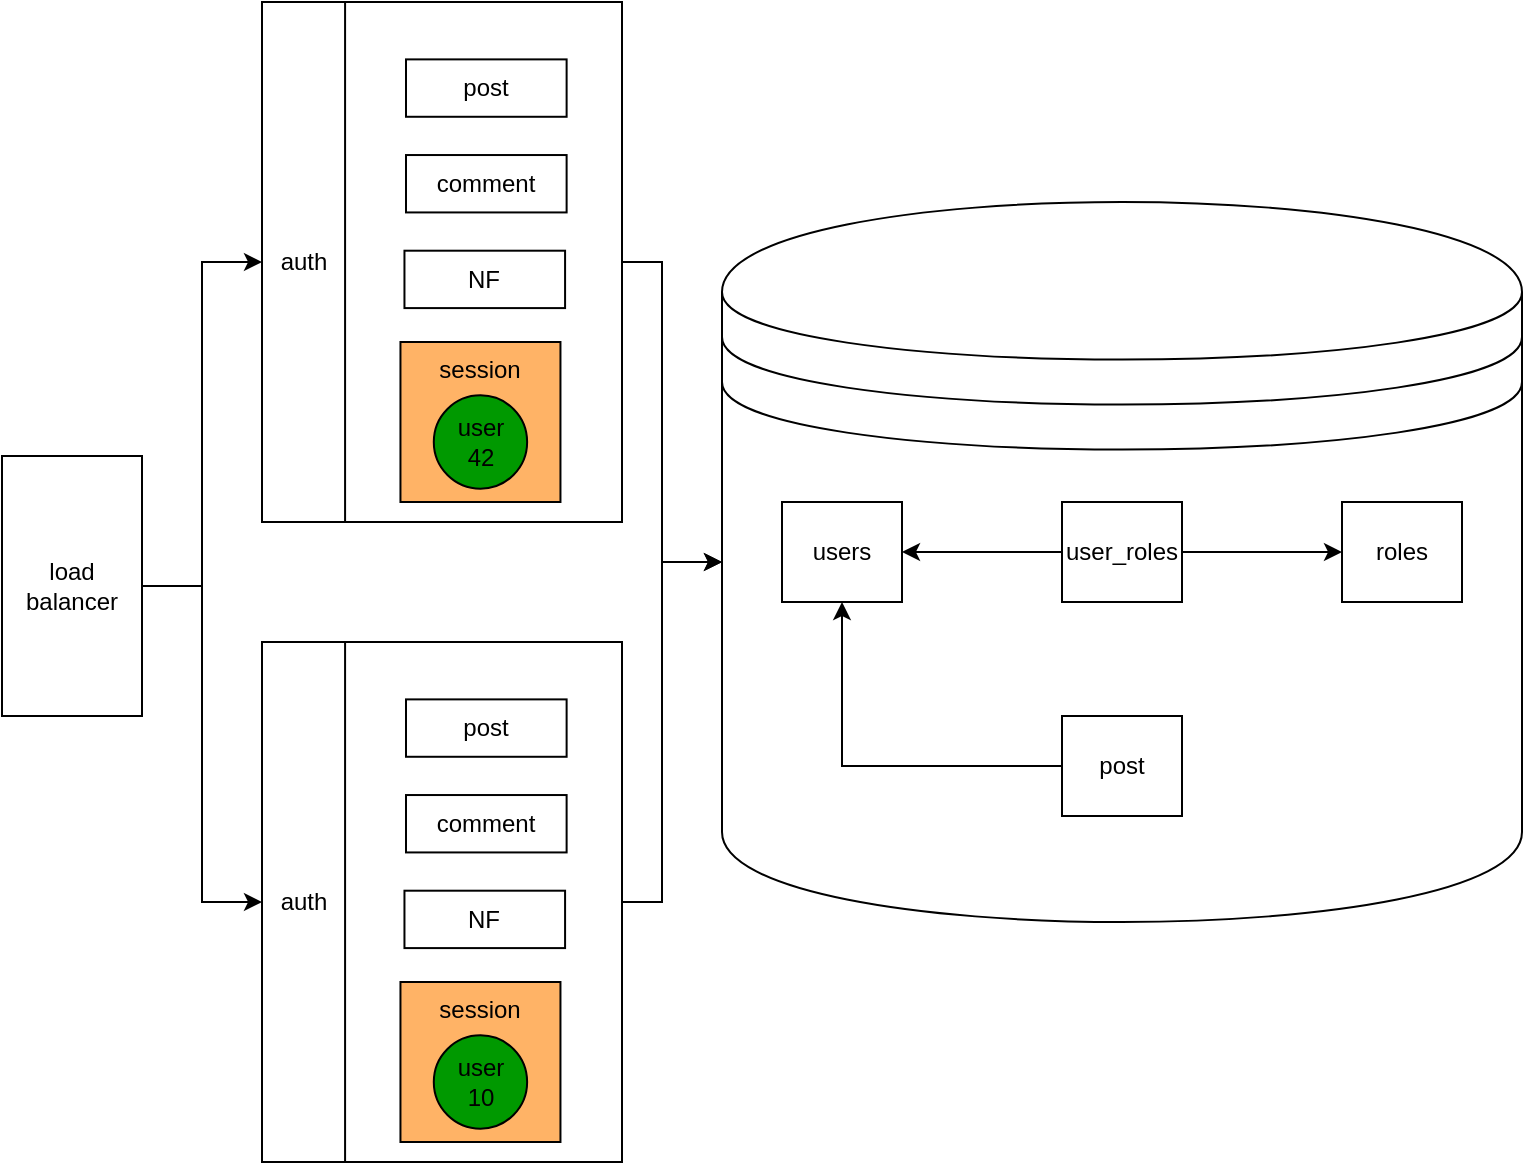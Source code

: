 <mxfile version="13.1.3">
    <diagram id="6hGFLwfOUW9BJ-s0fimq" name="Page-1">
        <mxGraphModel dx="520" dy="1150" grid="1" gridSize="10" guides="1" tooltips="1" connect="1" arrows="1" fold="1" page="1" pageScale="1" pageWidth="827" pageHeight="1169" math="0" shadow="0">
            <root>
                <mxCell id="0"/>
                <mxCell id="1" parent="0"/>
                <mxCell id="43" style="rounded=0;orthogonalLoop=1;jettySize=auto;html=1;entryX=0;entryY=0.5;entryDx=0;entryDy=0;edgeStyle=orthogonalEdgeStyle;" edge="1" parent="1" source="6" target="65">
                    <mxGeometry relative="1" as="geometry">
                        <mxPoint x="180" y="501.997" as="targetPoint"/>
                        <Array as="points">
                            <mxPoint x="140" y="502"/>
                            <mxPoint x="140" y="660"/>
                        </Array>
                    </mxGeometry>
                </mxCell>
                <mxCell id="6" value="&lt;span&gt;load balancer&lt;/span&gt;" style="rounded=0;whiteSpace=wrap;html=1;" vertex="1" parent="1">
                    <mxGeometry x="40" y="437" width="70" height="130" as="geometry"/>
                </mxCell>
                <mxCell id="17" value="" style="group" vertex="1" connectable="0" parent="1">
                    <mxGeometry x="170" y="210" width="180" height="260" as="geometry"/>
                </mxCell>
                <mxCell id="2" value="" style="rounded=0;whiteSpace=wrap;html=1;" vertex="1" parent="17">
                    <mxGeometry width="180" height="260" as="geometry"/>
                </mxCell>
                <mxCell id="3" value="auth" style="rounded=0;whiteSpace=wrap;html=1;" vertex="1" parent="17">
                    <mxGeometry width="41.538" height="260" as="geometry"/>
                </mxCell>
                <mxCell id="9" value="post" style="rounded=0;whiteSpace=wrap;html=1;" vertex="1" parent="17">
                    <mxGeometry x="72.0" y="28.696" width="80.308" height="28.696" as="geometry"/>
                </mxCell>
                <mxCell id="10" value="comment" style="rounded=0;whiteSpace=wrap;html=1;" vertex="1" parent="17">
                    <mxGeometry x="72.0" y="76.522" width="80.308" height="28.696" as="geometry"/>
                </mxCell>
                <mxCell id="14" value="NF" style="rounded=0;whiteSpace=wrap;html=1;" vertex="1" parent="17">
                    <mxGeometry x="71.231" y="124.348" width="80.308" height="28.696" as="geometry"/>
                </mxCell>
                <mxCell id="62" value="" style="group;fillColor=none;" vertex="1" connectable="0" parent="17">
                    <mxGeometry x="69.23" y="170" width="80" height="80" as="geometry"/>
                </mxCell>
                <mxCell id="60" value="session" style="rounded=0;whiteSpace=wrap;html=1;verticalAlign=top;fillColor=#FFB366;" vertex="1" parent="62">
                    <mxGeometry width="80" height="80" as="geometry"/>
                </mxCell>
                <mxCell id="61" value="user&lt;br&gt;42" style="ellipse;whiteSpace=wrap;html=1;aspect=fixed;fillColor=#009900;" vertex="1" parent="62">
                    <mxGeometry x="16.667" y="26.667" width="46.667" height="46.667" as="geometry"/>
                </mxCell>
                <mxCell id="35" style="edgeStyle=orthogonalEdgeStyle;rounded=0;orthogonalLoop=1;jettySize=auto;html=1;exitX=1;exitY=0.5;exitDx=0;exitDy=0;entryX=0;entryY=0.5;entryDx=0;entryDy=0;" edge="1" parent="1" source="6" target="3">
                    <mxGeometry relative="1" as="geometry">
                        <mxPoint x="100" y="297" as="targetPoint"/>
                        <Array as="points">
                            <mxPoint x="140" y="502"/>
                            <mxPoint x="140" y="340"/>
                        </Array>
                    </mxGeometry>
                </mxCell>
                <mxCell id="37" value="" style="shape=datastore;whiteSpace=wrap;html=1;" vertex="1" parent="1">
                    <mxGeometry x="400" y="310" width="400" height="360" as="geometry"/>
                </mxCell>
                <mxCell id="38" style="edgeStyle=orthogonalEdgeStyle;rounded=0;orthogonalLoop=1;jettySize=auto;html=1;exitX=1;exitY=0.5;exitDx=0;exitDy=0;entryX=0;entryY=0.5;entryDx=0;entryDy=0;" edge="1" parent="1" source="2" target="37">
                    <mxGeometry relative="1" as="geometry">
                        <Array as="points">
                            <mxPoint x="370" y="340"/>
                            <mxPoint x="370" y="490"/>
                        </Array>
                    </mxGeometry>
                </mxCell>
                <mxCell id="45" value="users" style="rounded=0;whiteSpace=wrap;html=1;" vertex="1" parent="1">
                    <mxGeometry x="430" y="460" width="60" height="50" as="geometry"/>
                </mxCell>
                <mxCell id="59" style="edgeStyle=orthogonalEdgeStyle;rounded=0;orthogonalLoop=1;jettySize=auto;html=1;entryX=0.5;entryY=1;entryDx=0;entryDy=0;" edge="1" parent="1" source="53" target="45">
                    <mxGeometry relative="1" as="geometry"/>
                </mxCell>
                <mxCell id="53" value="post" style="rounded=0;whiteSpace=wrap;html=1;" vertex="1" parent="1">
                    <mxGeometry x="570" y="567" width="60" height="50" as="geometry"/>
                </mxCell>
                <mxCell id="49" value="" style="edgeStyle=orthogonalEdgeStyle;rounded=0;orthogonalLoop=1;jettySize=auto;html=1;" edge="1" parent="1" source="46" target="48">
                    <mxGeometry relative="1" as="geometry"/>
                </mxCell>
                <mxCell id="50" value="" style="edgeStyle=orthogonalEdgeStyle;rounded=0;orthogonalLoop=1;jettySize=auto;html=1;" edge="1" parent="1" source="46" target="45">
                    <mxGeometry relative="1" as="geometry"/>
                </mxCell>
                <mxCell id="46" value="user_roles" style="rounded=0;whiteSpace=wrap;html=1;" vertex="1" parent="1">
                    <mxGeometry x="570" y="460" width="60" height="50" as="geometry"/>
                </mxCell>
                <mxCell id="48" value="roles" style="rounded=0;whiteSpace=wrap;html=1;" vertex="1" parent="1">
                    <mxGeometry x="710" y="460" width="60" height="50" as="geometry"/>
                </mxCell>
                <mxCell id="63" value="" style="group;fillColor=#60a917;strokeColor=#2D7600;fontColor=#ffffff;" vertex="1" connectable="0" parent="1">
                    <mxGeometry x="170" y="530" width="180" height="260" as="geometry"/>
                </mxCell>
                <mxCell id="64" value="" style="rounded=0;whiteSpace=wrap;html=1;" vertex="1" parent="63">
                    <mxGeometry width="180" height="260" as="geometry"/>
                </mxCell>
                <mxCell id="65" value="auth" style="rounded=0;whiteSpace=wrap;html=1;" vertex="1" parent="63">
                    <mxGeometry width="41.538" height="260" as="geometry"/>
                </mxCell>
                <mxCell id="66" value="post" style="rounded=0;whiteSpace=wrap;html=1;" vertex="1" parent="63">
                    <mxGeometry x="72.0" y="28.696" width="80.308" height="28.696" as="geometry"/>
                </mxCell>
                <mxCell id="67" value="comment" style="rounded=0;whiteSpace=wrap;html=1;" vertex="1" parent="63">
                    <mxGeometry x="72.0" y="76.522" width="80.308" height="28.696" as="geometry"/>
                </mxCell>
                <mxCell id="68" value="NF" style="rounded=0;whiteSpace=wrap;html=1;" vertex="1" parent="63">
                    <mxGeometry x="71.231" y="124.348" width="80.308" height="28.696" as="geometry"/>
                </mxCell>
                <mxCell id="69" value="" style="group;fillColor=none;" vertex="1" connectable="0" parent="63">
                    <mxGeometry x="69.23" y="170" width="80" height="80" as="geometry"/>
                </mxCell>
                <mxCell id="70" value="session" style="rounded=0;whiteSpace=wrap;html=1;verticalAlign=top;fillColor=#FFB366;" vertex="1" parent="69">
                    <mxGeometry width="80" height="80" as="geometry"/>
                </mxCell>
                <mxCell id="71" value="user&lt;br&gt;10" style="ellipse;whiteSpace=wrap;html=1;aspect=fixed;fillColor=#009900;" vertex="1" parent="69">
                    <mxGeometry x="16.667" y="26.667" width="46.667" height="46.667" as="geometry"/>
                </mxCell>
                <mxCell id="73" style="edgeStyle=orthogonalEdgeStyle;rounded=0;orthogonalLoop=1;jettySize=auto;html=1;exitX=1;exitY=0.5;exitDx=0;exitDy=0;" edge="1" parent="1" source="64" target="37">
                    <mxGeometry relative="1" as="geometry">
                        <Array as="points">
                            <mxPoint x="370" y="660"/>
                            <mxPoint x="370" y="490"/>
                        </Array>
                    </mxGeometry>
                </mxCell>
            </root>
        </mxGraphModel>
    </diagram>
</mxfile>